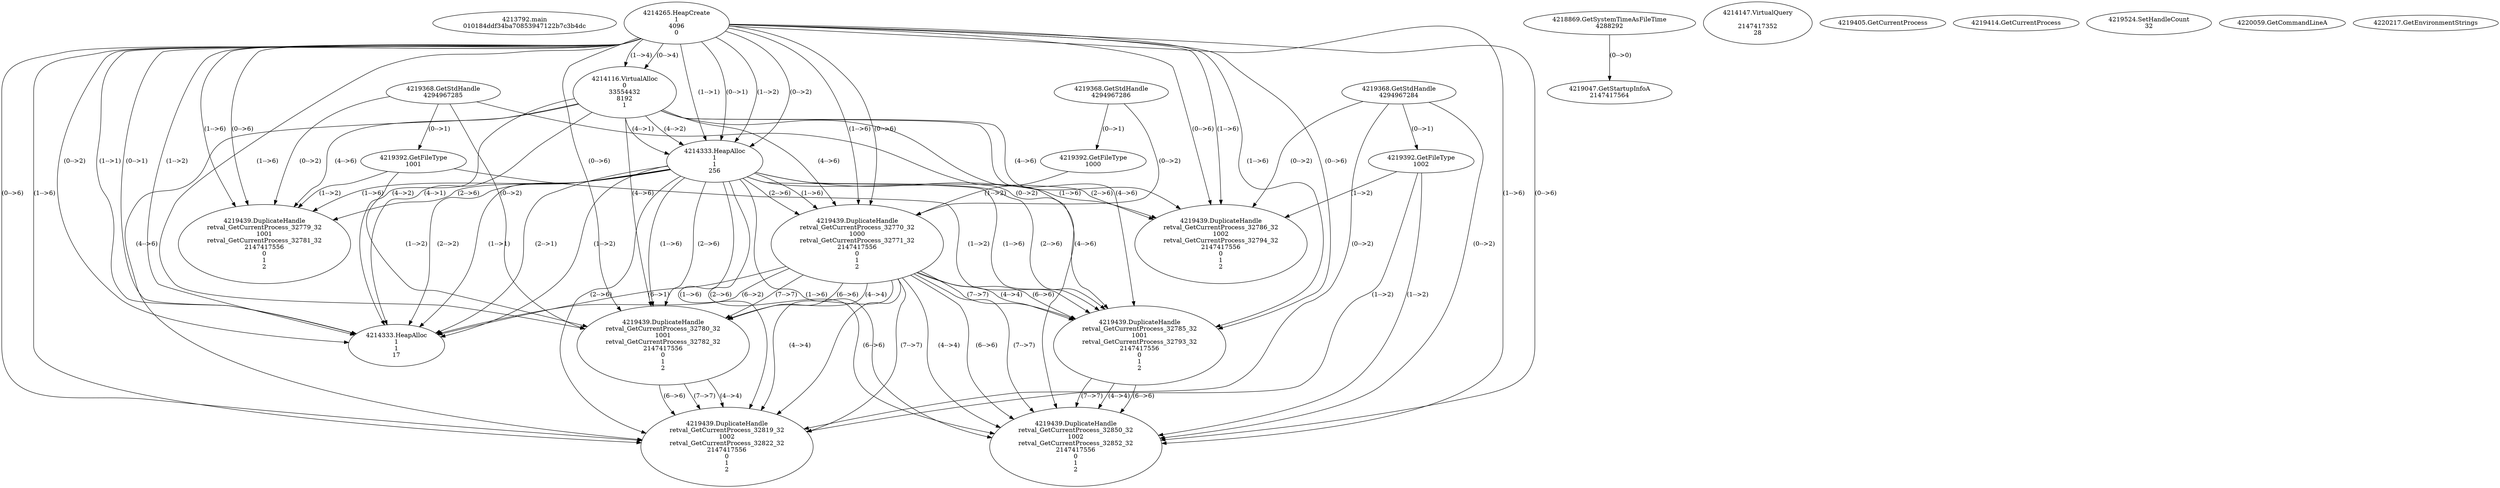 // Global SCDG with merge call
digraph {
	0 [label="4213792.main
010184ddf34ba70853947122b7c3b4dc"]
	1 [label="4214265.HeapCreate
1
4096
0"]
	2 [label="4218869.GetSystemTimeAsFileTime
4288292"]
	3 [label="4214116.VirtualAlloc
0
33554432
8192
1"]
	1 -> 3 [label="(1-->4)"]
	1 -> 3 [label="(0-->4)"]
	4 [label="4214147.VirtualQuery

2147417352
28"]
	5 [label="4214333.HeapAlloc
1
1
256"]
	1 -> 5 [label="(1-->1)"]
	1 -> 5 [label="(0-->1)"]
	3 -> 5 [label="(4-->1)"]
	1 -> 5 [label="(1-->2)"]
	1 -> 5 [label="(0-->2)"]
	3 -> 5 [label="(4-->2)"]
	6 [label="4219047.GetStartupInfoA
2147417564"]
	2 -> 6 [label="(0-->0)"]
	7 [label="4219368.GetStdHandle
4294967286"]
	8 [label="4219392.GetFileType
1000"]
	7 -> 8 [label="(0-->1)"]
	9 [label="4219368.GetStdHandle
4294967285"]
	10 [label="4219392.GetFileType
1001"]
	9 -> 10 [label="(0-->1)"]
	11 [label="4219405.GetCurrentProcess
"]
	12 [label="4219414.GetCurrentProcess
"]
	13 [label="4219439.DuplicateHandle
retval_GetCurrentProcess_32779_32
1001
retval_GetCurrentProcess_32781_32
2147417556
0
1
2"]
	9 -> 13 [label="(0-->2)"]
	10 -> 13 [label="(1-->2)"]
	1 -> 13 [label="(1-->6)"]
	1 -> 13 [label="(0-->6)"]
	3 -> 13 [label="(4-->6)"]
	5 -> 13 [label="(1-->6)"]
	5 -> 13 [label="(2-->6)"]
	14 [label="4219368.GetStdHandle
4294967284"]
	15 [label="4219392.GetFileType
1002"]
	14 -> 15 [label="(0-->1)"]
	16 [label="4219524.SetHandleCount
32"]
	17 [label="4220059.GetCommandLineA
"]
	18 [label="4219439.DuplicateHandle
retval_GetCurrentProcess_32770_32
1000
retval_GetCurrentProcess_32771_32
2147417556
0
1
2"]
	7 -> 18 [label="(0-->2)"]
	8 -> 18 [label="(1-->2)"]
	1 -> 18 [label="(1-->6)"]
	1 -> 18 [label="(0-->6)"]
	3 -> 18 [label="(4-->6)"]
	5 -> 18 [label="(1-->6)"]
	5 -> 18 [label="(2-->6)"]
	19 [label="4219439.DuplicateHandle
retval_GetCurrentProcess_32780_32
1001
retval_GetCurrentProcess_32782_32
2147417556
0
1
2"]
	9 -> 19 [label="(0-->2)"]
	10 -> 19 [label="(1-->2)"]
	18 -> 19 [label="(4-->4)"]
	1 -> 19 [label="(1-->6)"]
	1 -> 19 [label="(0-->6)"]
	3 -> 19 [label="(4-->6)"]
	5 -> 19 [label="(1-->6)"]
	5 -> 19 [label="(2-->6)"]
	18 -> 19 [label="(6-->6)"]
	18 -> 19 [label="(7-->7)"]
	20 [label="4219439.DuplicateHandle
retval_GetCurrentProcess_32785_32
1001
retval_GetCurrentProcess_32793_32
2147417556
0
1
2"]
	9 -> 20 [label="(0-->2)"]
	10 -> 20 [label="(1-->2)"]
	18 -> 20 [label="(4-->4)"]
	1 -> 20 [label="(1-->6)"]
	1 -> 20 [label="(0-->6)"]
	3 -> 20 [label="(4-->6)"]
	5 -> 20 [label="(1-->6)"]
	5 -> 20 [label="(2-->6)"]
	18 -> 20 [label="(6-->6)"]
	18 -> 20 [label="(7-->7)"]
	21 [label="4219439.DuplicateHandle
retval_GetCurrentProcess_32786_32
1002
retval_GetCurrentProcess_32794_32
2147417556
0
1
2"]
	14 -> 21 [label="(0-->2)"]
	15 -> 21 [label="(1-->2)"]
	1 -> 21 [label="(1-->6)"]
	1 -> 21 [label="(0-->6)"]
	3 -> 21 [label="(4-->6)"]
	5 -> 21 [label="(1-->6)"]
	5 -> 21 [label="(2-->6)"]
	22 [label="4214333.HeapAlloc
1
1
17"]
	1 -> 22 [label="(1-->1)"]
	1 -> 22 [label="(0-->1)"]
	3 -> 22 [label="(4-->1)"]
	5 -> 22 [label="(1-->1)"]
	5 -> 22 [label="(2-->1)"]
	18 -> 22 [label="(6-->1)"]
	1 -> 22 [label="(1-->2)"]
	1 -> 22 [label="(0-->2)"]
	3 -> 22 [label="(4-->2)"]
	5 -> 22 [label="(1-->2)"]
	5 -> 22 [label="(2-->2)"]
	18 -> 22 [label="(6-->2)"]
	23 [label="4220217.GetEnvironmentStrings
"]
	24 [label="4219439.DuplicateHandle
retval_GetCurrentProcess_32819_32
1002
retval_GetCurrentProcess_32822_32
2147417556
0
1
2"]
	14 -> 24 [label="(0-->2)"]
	15 -> 24 [label="(1-->2)"]
	18 -> 24 [label="(4-->4)"]
	19 -> 24 [label="(4-->4)"]
	1 -> 24 [label="(1-->6)"]
	1 -> 24 [label="(0-->6)"]
	3 -> 24 [label="(4-->6)"]
	5 -> 24 [label="(1-->6)"]
	5 -> 24 [label="(2-->6)"]
	18 -> 24 [label="(6-->6)"]
	19 -> 24 [label="(6-->6)"]
	18 -> 24 [label="(7-->7)"]
	19 -> 24 [label="(7-->7)"]
	25 [label="4219439.DuplicateHandle
retval_GetCurrentProcess_32850_32
1002
retval_GetCurrentProcess_32852_32
2147417556
0
1
2"]
	14 -> 25 [label="(0-->2)"]
	15 -> 25 [label="(1-->2)"]
	18 -> 25 [label="(4-->4)"]
	20 -> 25 [label="(4-->4)"]
	1 -> 25 [label="(1-->6)"]
	1 -> 25 [label="(0-->6)"]
	3 -> 25 [label="(4-->6)"]
	5 -> 25 [label="(1-->6)"]
	5 -> 25 [label="(2-->6)"]
	18 -> 25 [label="(6-->6)"]
	20 -> 25 [label="(6-->6)"]
	18 -> 25 [label="(7-->7)"]
	20 -> 25 [label="(7-->7)"]
}
